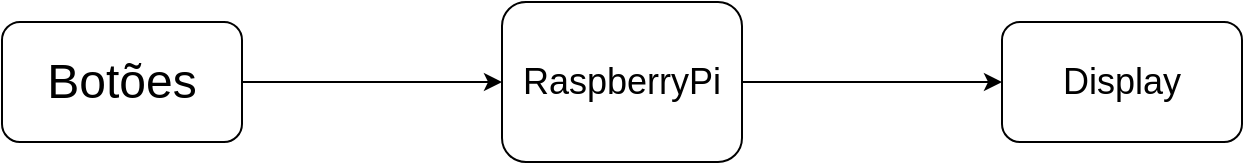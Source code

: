 <mxfile>
    <diagram id="xOahOOxoozA9hhk0bAIz" name="Página-1">
        <mxGraphModel dx="2862" dy="1139" grid="1" gridSize="10" guides="1" tooltips="1" connect="1" arrows="1" fold="1" page="1" pageScale="1" pageWidth="827" pageHeight="1169" math="0" shadow="0">
            <root>
                <mxCell id="0"/>
                <mxCell id="1" parent="0"/>
                <mxCell id="8" style="edgeStyle=none;html=1;exitX=1;exitY=0.5;exitDx=0;exitDy=0;fontSize=18;" edge="1" parent="1" source="2" target="6">
                    <mxGeometry relative="1" as="geometry"/>
                </mxCell>
                <mxCell id="2" value="&lt;font style=&quot;font-size: 18px;&quot;&gt;RaspberryPi&lt;/font&gt;" style="rounded=1;whiteSpace=wrap;html=1;" vertex="1" parent="1">
                    <mxGeometry x="330" y="400" width="120" height="80" as="geometry"/>
                </mxCell>
                <mxCell id="7" style="edgeStyle=none;html=1;exitX=1;exitY=0.5;exitDx=0;exitDy=0;fontSize=18;" edge="1" parent="1" source="5" target="2">
                    <mxGeometry relative="1" as="geometry"/>
                </mxCell>
                <mxCell id="5" value="&lt;font style=&quot;font-size: 24px;&quot;&gt;Botões&lt;/font&gt;" style="rounded=1;whiteSpace=wrap;html=1;" vertex="1" parent="1">
                    <mxGeometry x="80" y="410" width="120" height="60" as="geometry"/>
                </mxCell>
                <mxCell id="6" value="Display" style="rounded=1;whiteSpace=wrap;html=1;fontSize=18;" vertex="1" parent="1">
                    <mxGeometry x="580" y="410" width="120" height="60" as="geometry"/>
                </mxCell>
            </root>
        </mxGraphModel>
    </diagram>
</mxfile>